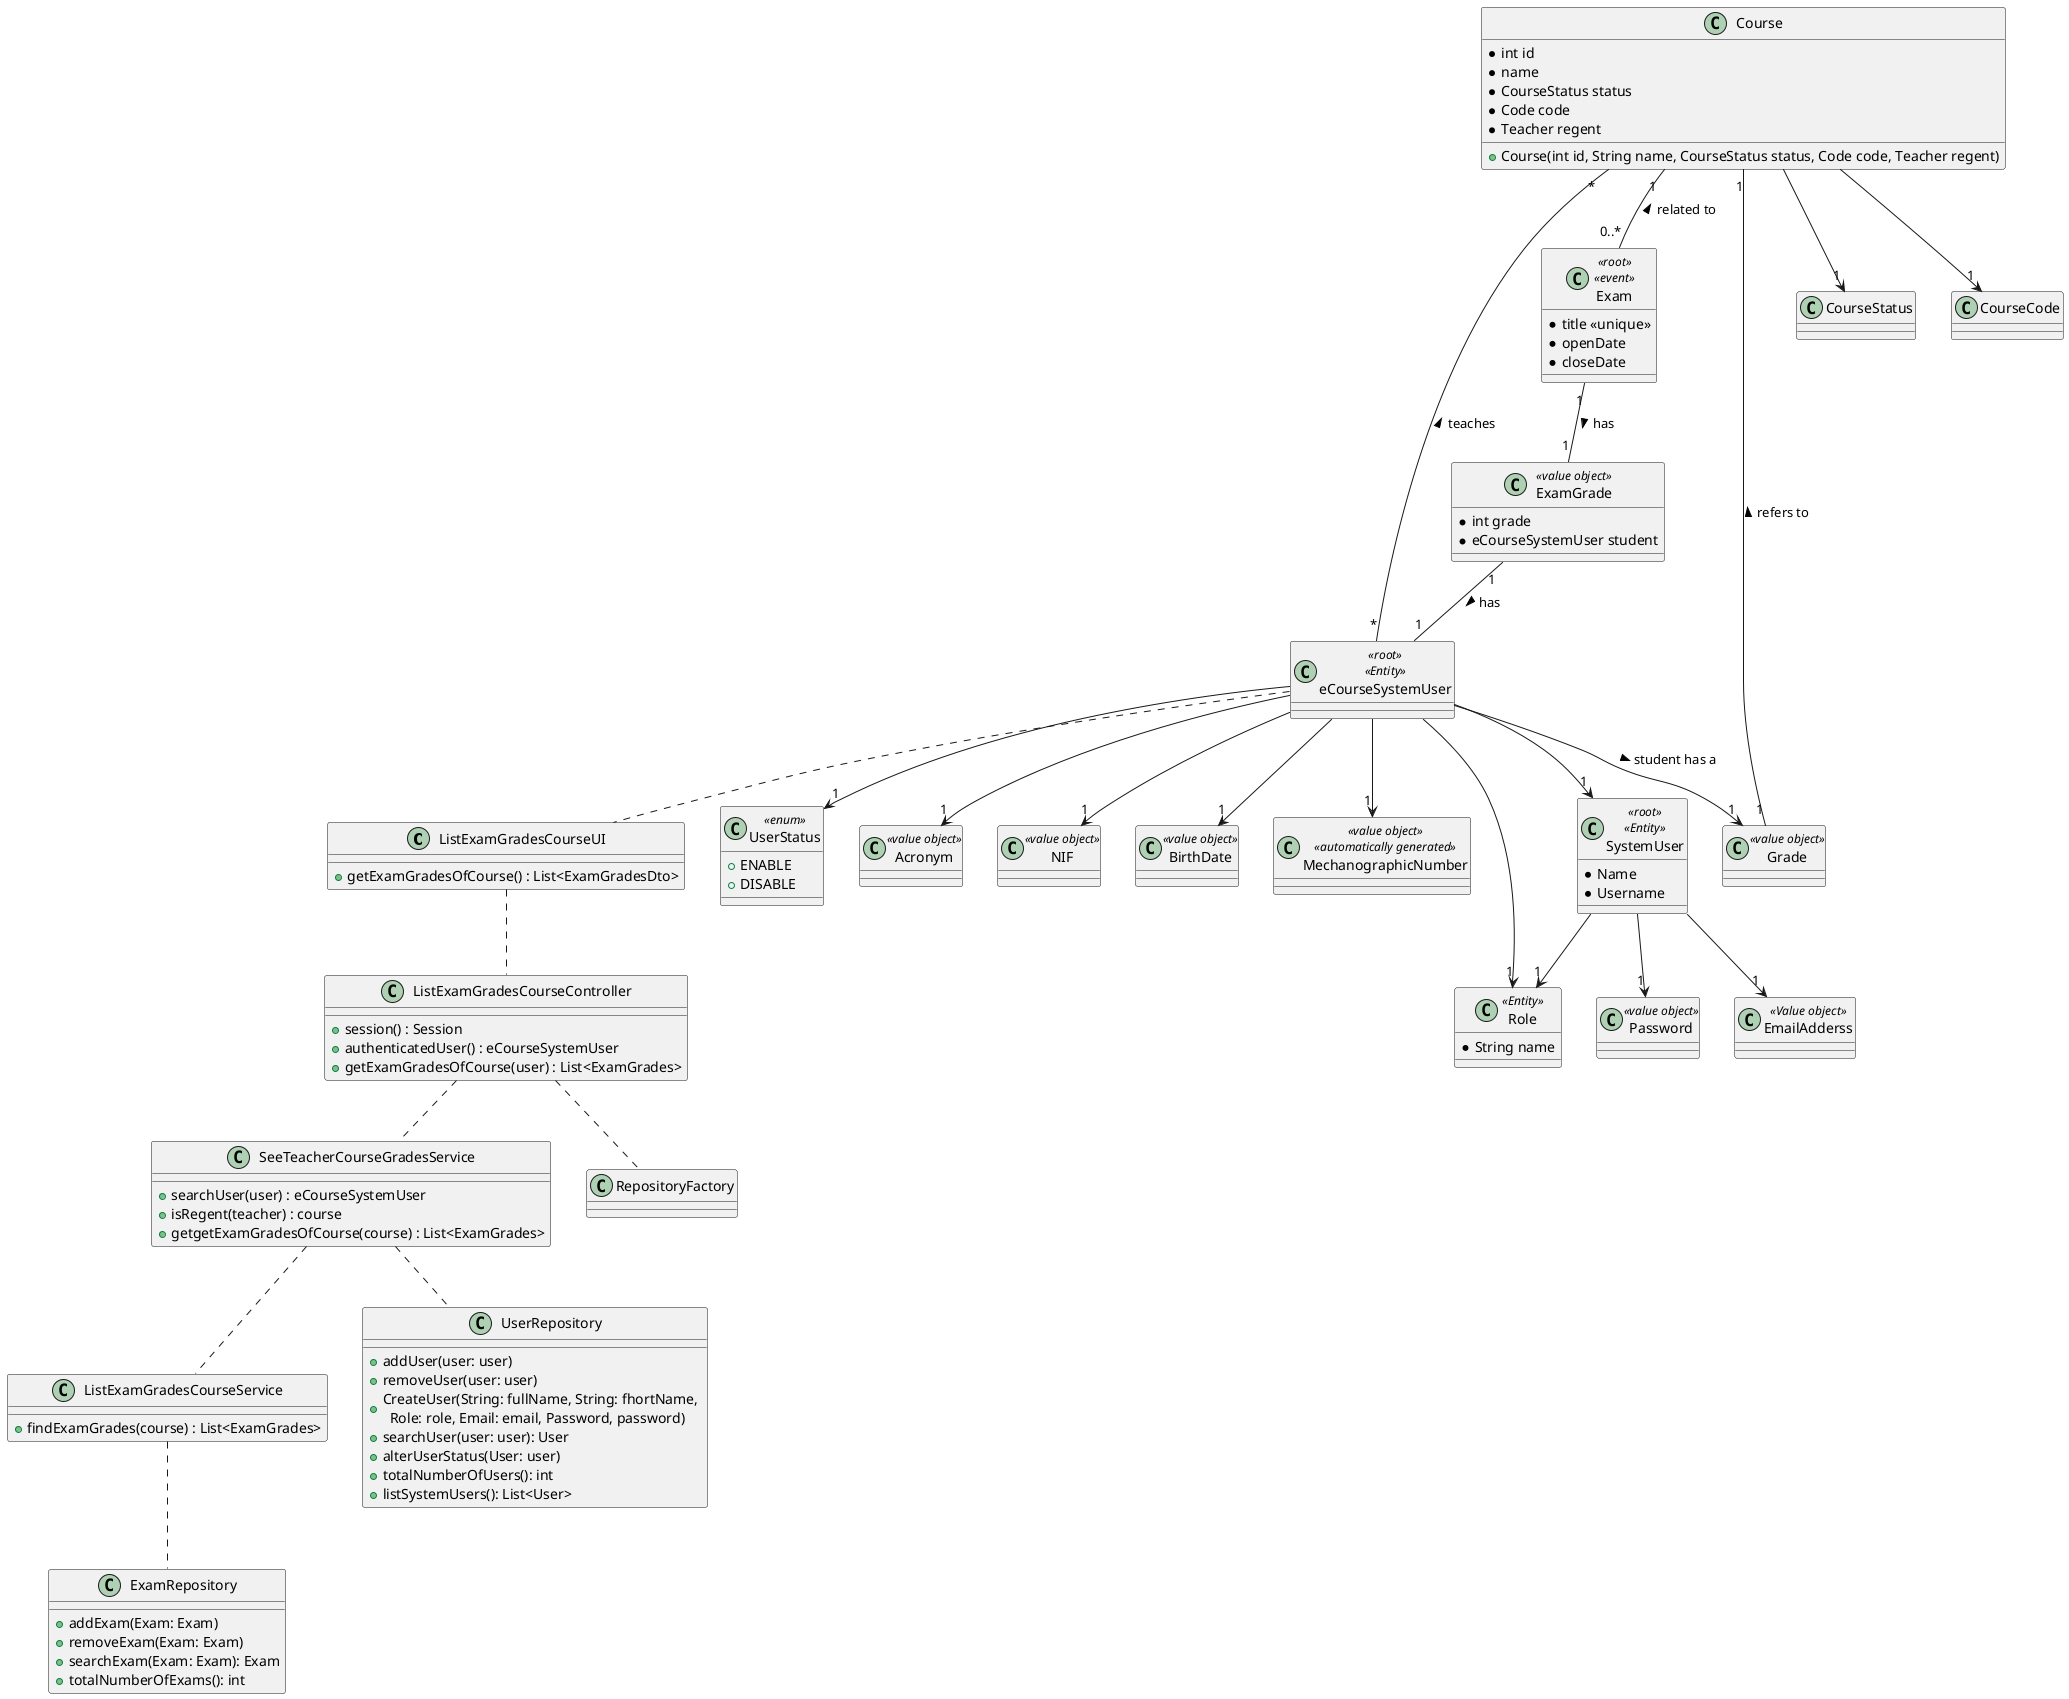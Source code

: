 @startuml

top to bottom direction

class ListExamGradesCourseUI {
    + getExamGradesOfCourse() : List<ExamGradesDto>
}

class ListExamGradesCourseController {
    + session() : Session
    + authenticatedUser() : eCourseSystemUser
    + getExamGradesOfCourse(user) : List<ExamGrades>
}

class SeeTeacherCourseGradesService {
    + searchUser(user) : eCourseSystemUser
    + isRegent(teacher) : course
    + getgetExamGradesOfCourse(course) : List<ExamGrades>
}

class ListExamGradesCourseService {
    + findExamGrades(course) : List<ExamGrades>
}

class SystemUser <<root>> <<Entity>> {
    * Name
    * Username
}

class eCourseSystemUser <<root>> <<Entity>> {

}

class EmailAdderss <<Value object>>

class Role <<Entity>> {
    * String name
}

class UserStatus <<enum>> {
    + ENABLE
    + DISABLE
}

class Password <<value object>>

class Acronym <<value object>>

class NIF <<value object>>

class BirthDate <<value object>>

class MechanographicNumber <<value object>> <<automatically generated>>

class Grade <<value object>>

class Course {
    * int id
    * name
    * CourseStatus status
    * Code code
    * Teacher regent
    + Course(int id, String name, CourseStatus status, Code code, Teacher regent)
}

class Exam <<root>> <<event>> {
    * title <<unique>>
    * openDate
    * closeDate
}

class ExamGrade <<value object>> {
    * int grade
    * eCourseSystemUser student
}

class RepositoryFactory {

}

class UserRepository {
    + addUser(user: user)
    + removeUser(user: user)
    + CreateUser(String: fullName, String: fhortName, \n  Role: role, Email: email, Password, password)
    + searchUser(user: user): User
    + alterUserStatus(User: user)
    + totalNumberOfUsers(): int
    + listSystemUsers(): List<User>
}

class ExamRepository {
    + addExam(Exam: Exam)
    + removeExam(Exam: Exam)
    + searchExam(Exam: Exam): Exam
    + totalNumberOfExams(): int
}



SystemUser --> "1" EmailAdderss
SystemUser --> "1" Password
SystemUser --> "1" Role

eCourseSystemUser --> "1" SystemUser
eCourseSystemUser --> "1" Role
eCourseSystemUser --> "1" UserStatus
eCourseSystemUser --> "1" Acronym
eCourseSystemUser --> "1" NIF
eCourseSystemUser --> "1" BirthDate
eCourseSystemUser --> "1" MechanographicNumber
eCourseSystemUser --> "1" Grade : student has a >


eCourseSystemUser .. ListExamGradesCourseUI
ListExamGradesCourseUI .. ListExamGradesCourseController
ListExamGradesCourseController .. RepositoryFactory
ListExamGradesCourseController .. SeeTeacherCourseGradesService
SeeTeacherCourseGradesService .. UserRepository
SeeTeacherCourseGradesService .. ListExamGradesCourseService
ListExamGradesCourseService .. ExamRepository

Course --> "1" CourseStatus
Course --> "1" CourseCode

Course "1" -- "1" Grade : refers to <
Course "1" -- "0..*" Exam : related to <

Course "*" - "*" eCourseSystemUser : teaches <

Exam "1" -- "1" ExamGrade : has >
ExamGrade "1" -- "1" eCourseSystemUser : has >



@enduml